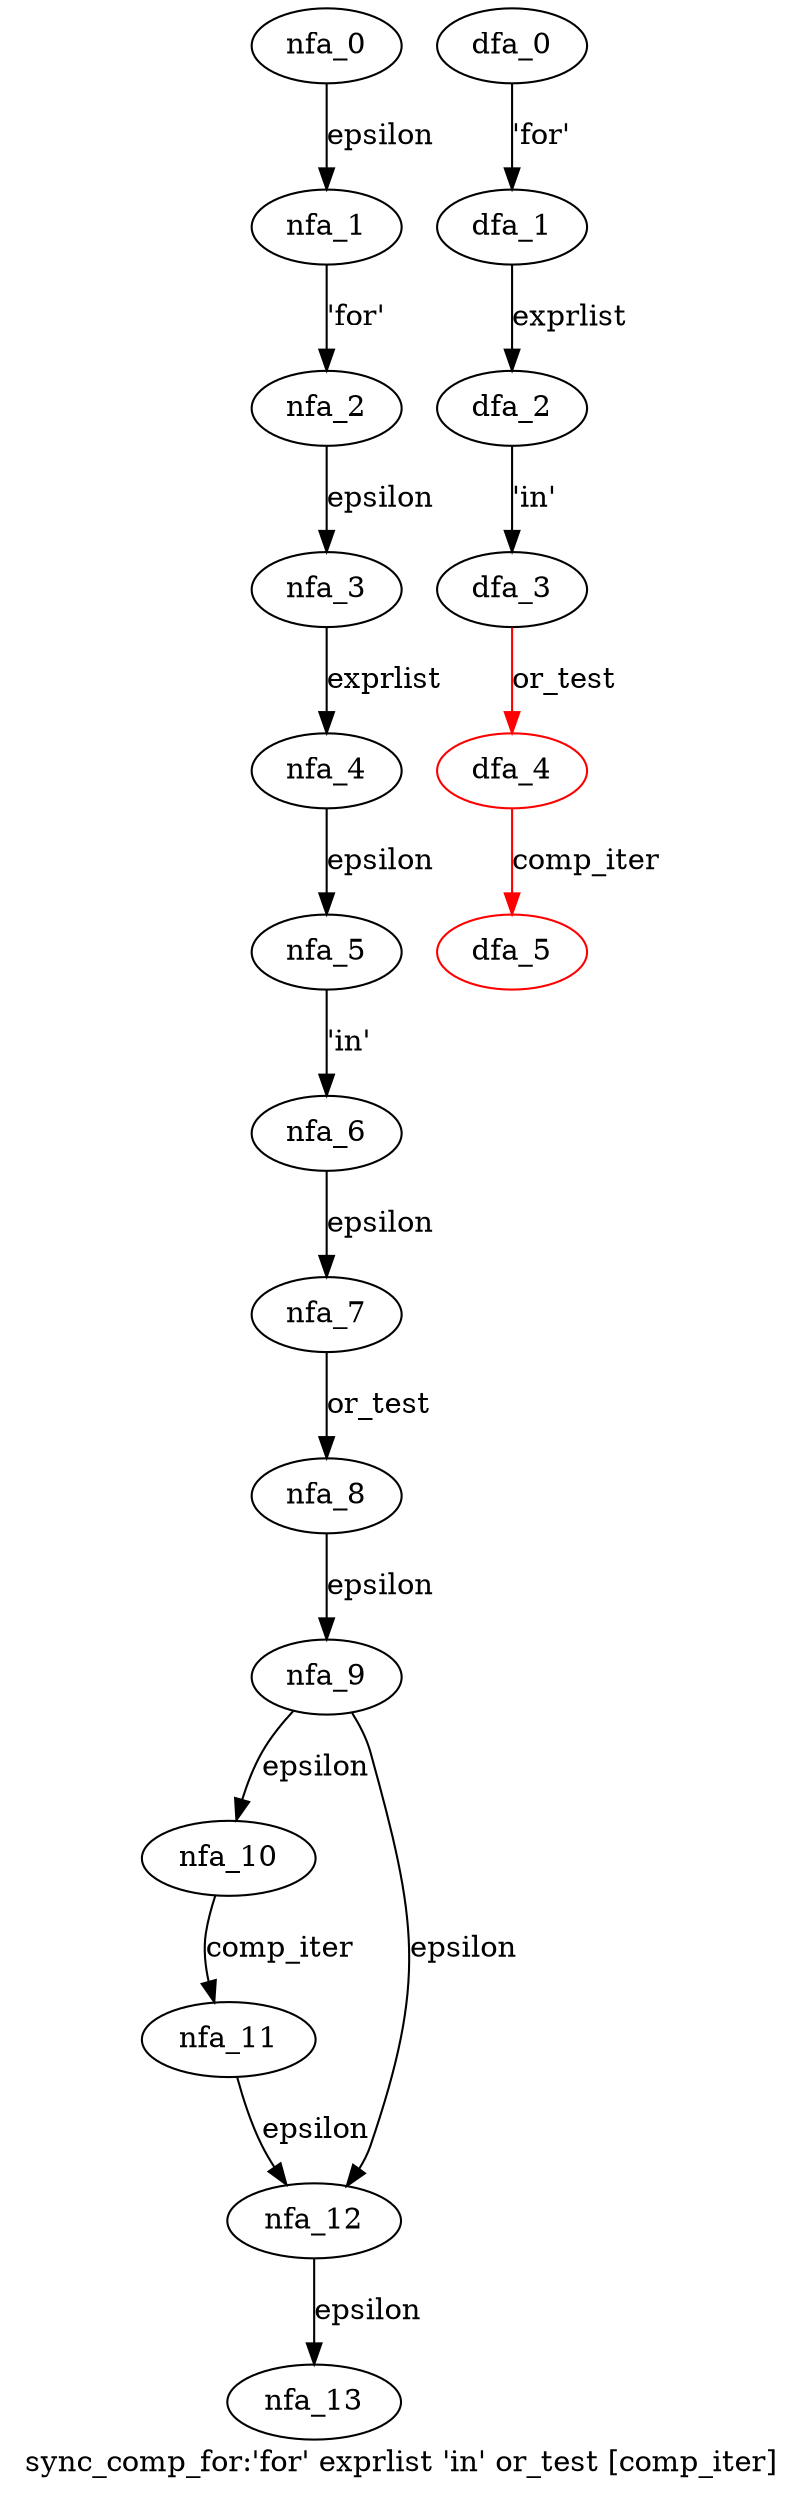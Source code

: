 digraph sync_comp_for {
 graph[label="sync_comp_for:'for' exprlist 'in' or_test [comp_iter]"]
 subgraph sync_comp_for_nfa {
  nfa_0->nfa_1[label="epsilon"]
  nfa_1->nfa_2[label="'for'"]
  nfa_2->nfa_3[label="epsilon"]
  nfa_3->nfa_4[label="exprlist"]
  nfa_4->nfa_5[label="epsilon"]
  nfa_5->nfa_6[label="'in'"]
  nfa_6->nfa_7[label="epsilon"]
  nfa_7->nfa_8[label="or_test"]
  nfa_8->nfa_9[label="epsilon"]
  nfa_9->nfa_10[label="epsilon"]
  nfa_10->nfa_11[label="comp_iter"]
  nfa_11->nfa_12[label="epsilon"]
  nfa_12->nfa_13[label="epsilon"]
  nfa_9->nfa_12[label="epsilon"]
  }
 subgraph sync_comp_for_dfa {
  dfa_0->dfa_1[label="'for'"]
  dfa_1->dfa_2[label="exprlist"]
  dfa_2->dfa_3[label="'in'"]
  dfa_3->dfa_4[label="or_test",color=red]
  dfa_4->dfa_5[label="comp_iter",color=red]
  dfa_4[color=red]
  dfa_5[color=red]
  }
}
